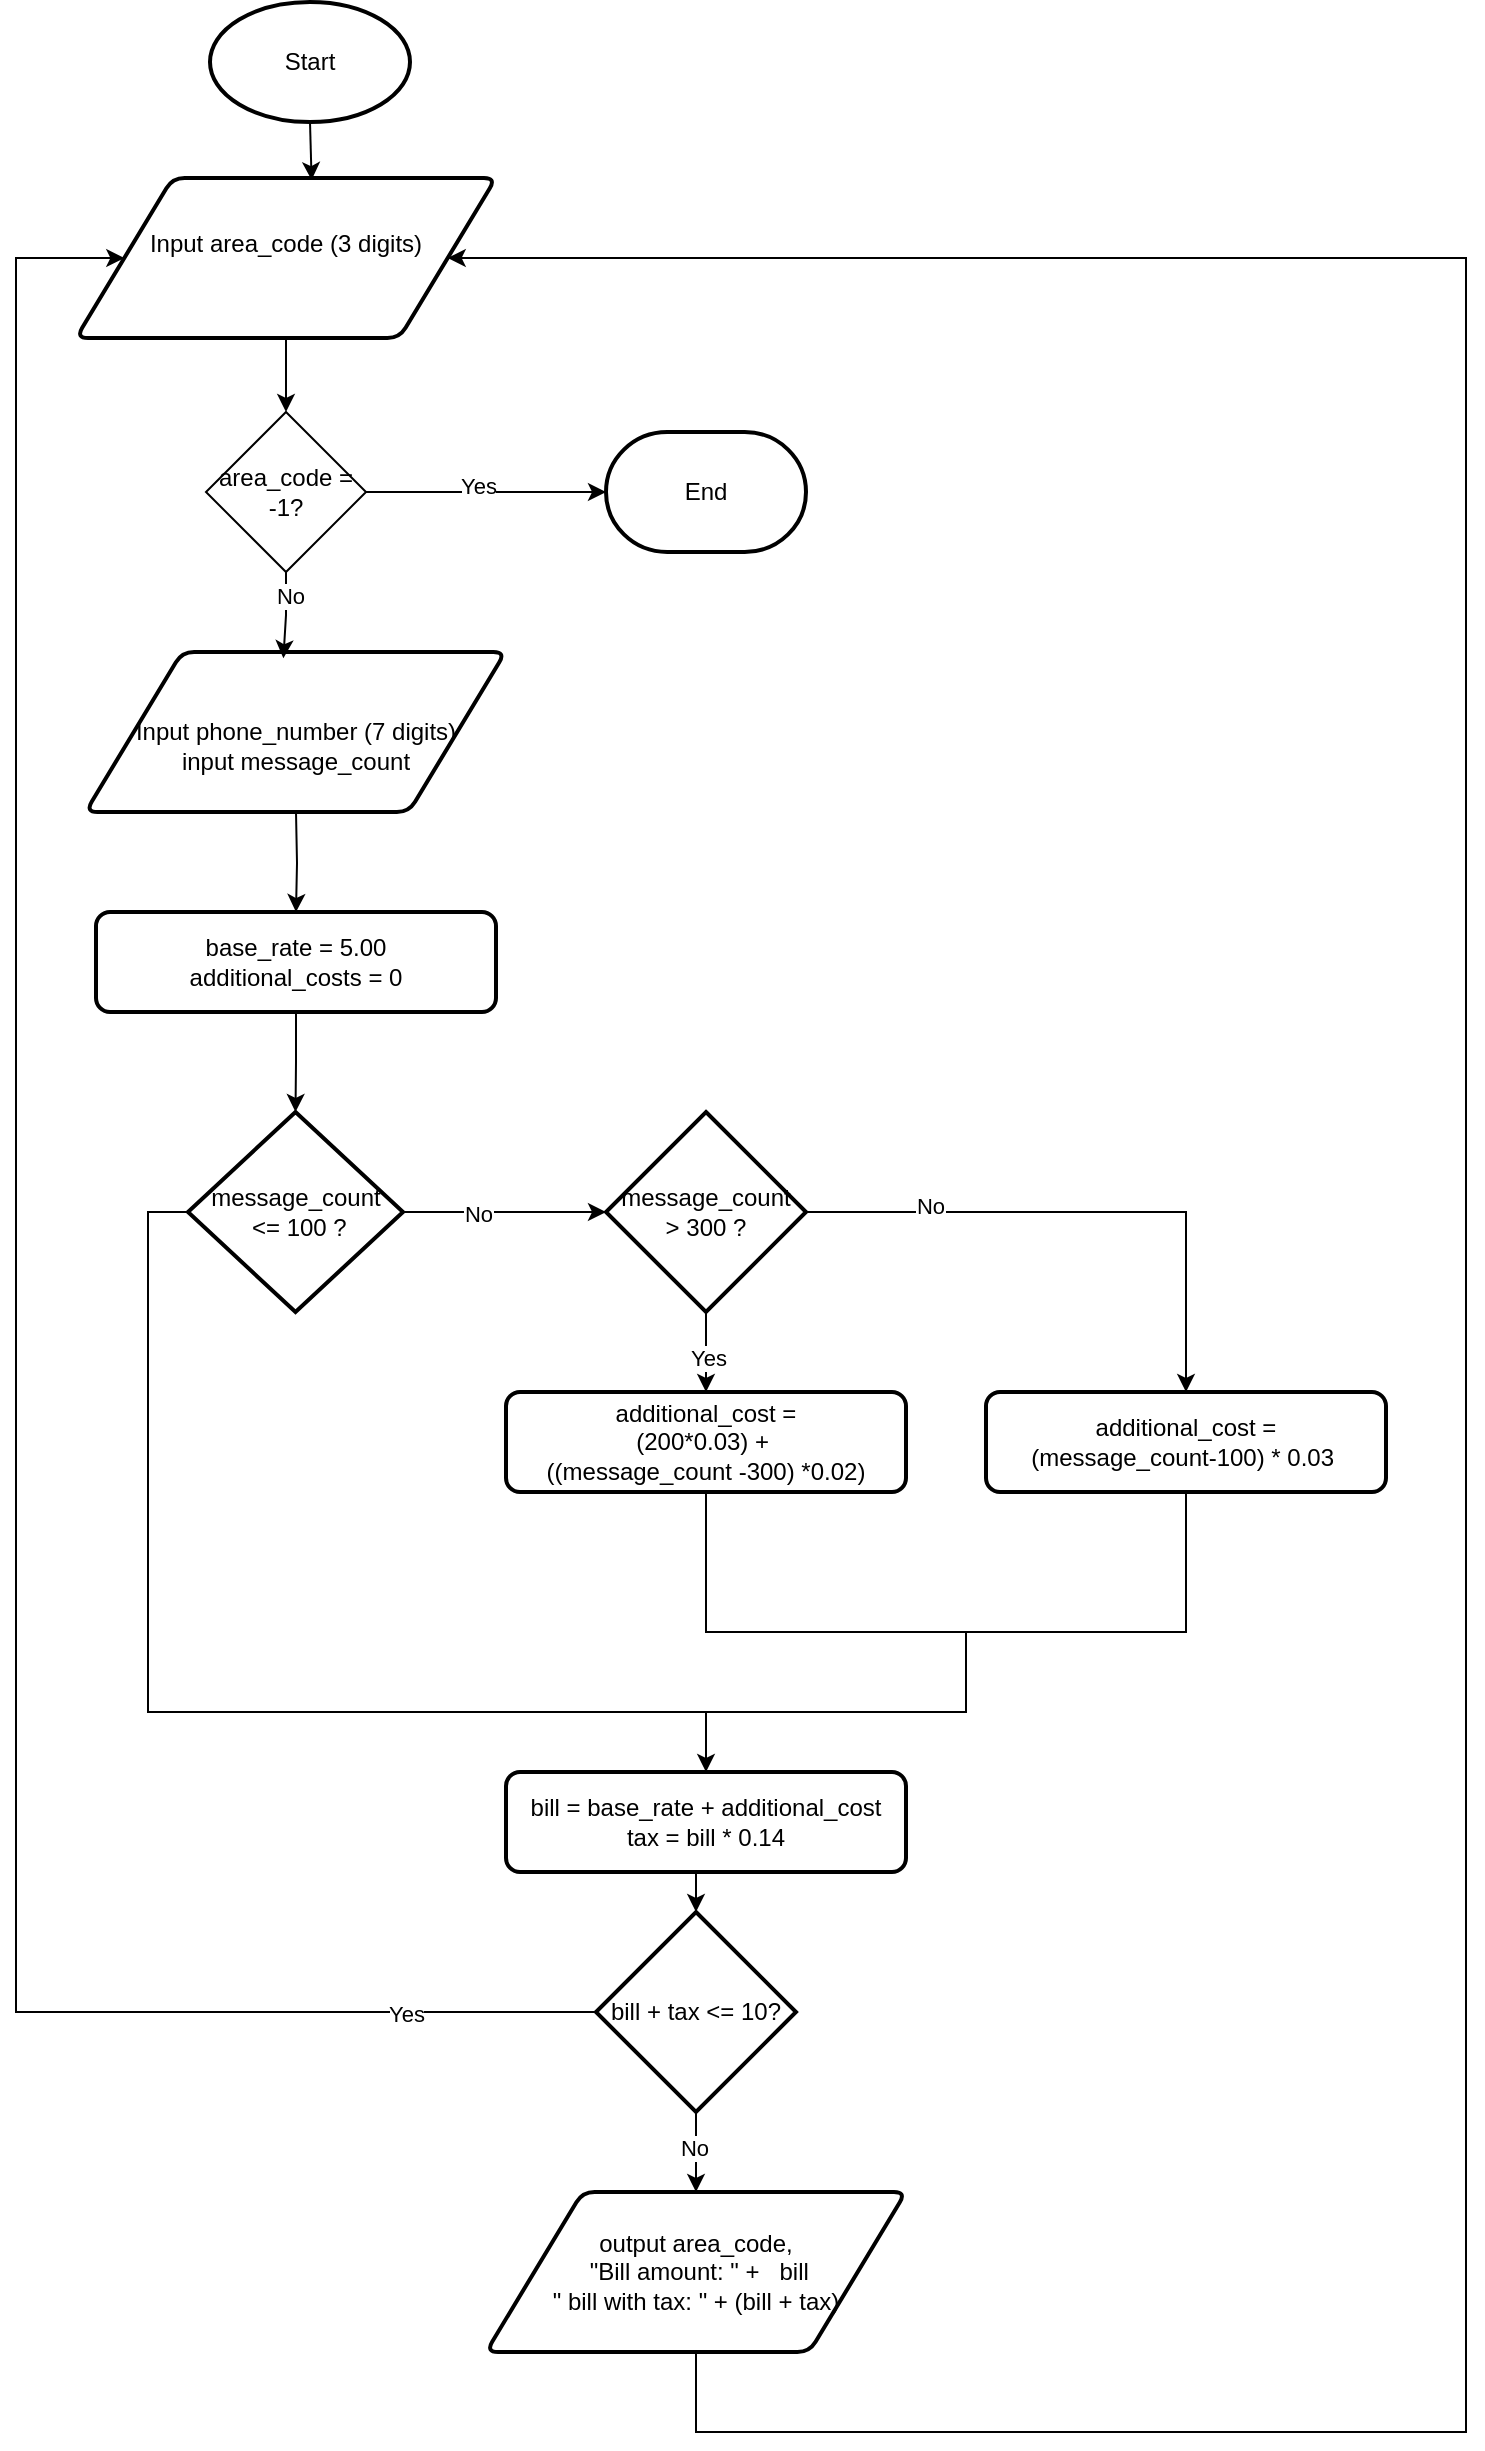 <mxfile version="26.2.15">
  <diagram name="Page-1" id="yTx_vx-be0SLX69eL1uu">
    <mxGraphModel dx="989" dy="1162" grid="1" gridSize="10" guides="1" tooltips="1" connect="1" arrows="1" fold="1" page="1" pageScale="1" pageWidth="850" pageHeight="1100" math="0" shadow="0">
      <root>
        <mxCell id="0" />
        <mxCell id="1" parent="0" />
        <mxCell id="gIEq8IxEI0WB7ZZO68Vi-1" value="Start" style="strokeWidth=2;html=1;shape=mxgraph.flowchart.start_1;whiteSpace=wrap;" parent="1" vertex="1">
          <mxGeometry x="127" y="5" width="100" height="60" as="geometry" />
        </mxCell>
        <mxCell id="gIEq8IxEI0WB7ZZO68Vi-18" style="edgeStyle=orthogonalEdgeStyle;rounded=0;orthogonalLoop=1;jettySize=auto;html=1;exitX=0.5;exitY=1;exitDx=0;exitDy=0;entryX=0.5;entryY=0;entryDx=0;entryDy=0;" parent="1" target="gIEq8IxEI0WB7ZZO68Vi-3" edge="1">
          <mxGeometry relative="1" as="geometry">
            <mxPoint x="170" y="410" as="sourcePoint" />
          </mxGeometry>
        </mxCell>
        <mxCell id="gIEq8IxEI0WB7ZZO68Vi-2" value="&lt;div&gt;&lt;br&gt;&lt;/div&gt;&lt;div&gt;Input phone_number (7 digits)&lt;/div&gt;&lt;div&gt;input message_count&lt;/div&gt;" style="shape=parallelogram;html=1;strokeWidth=2;perimeter=parallelogramPerimeter;whiteSpace=wrap;rounded=1;arcSize=12;size=0.23;" parent="1" vertex="1">
          <mxGeometry x="64.75" y="330" width="210" height="80" as="geometry" />
        </mxCell>
        <mxCell id="gIEq8IxEI0WB7ZZO68Vi-3" value="base_rate = 5.00&lt;div&gt;additional_costs = 0&lt;/div&gt;" style="rounded=1;whiteSpace=wrap;html=1;absoluteArcSize=1;arcSize=14;strokeWidth=2;" parent="1" vertex="1">
          <mxGeometry x="70" y="460" width="200" height="50" as="geometry" />
        </mxCell>
        <mxCell id="gIEq8IxEI0WB7ZZO68Vi-8" value="End" style="strokeWidth=2;html=1;shape=mxgraph.flowchart.terminator;whiteSpace=wrap;" parent="1" vertex="1">
          <mxGeometry x="325" y="220" width="100" height="60" as="geometry" />
        </mxCell>
        <mxCell id="gIEq8IxEI0WB7ZZO68Vi-73" style="edgeStyle=orthogonalEdgeStyle;rounded=0;orthogonalLoop=1;jettySize=auto;html=1;exitX=0;exitY=0.5;exitDx=0;exitDy=0;exitPerimeter=0;entryX=0.5;entryY=0;entryDx=0;entryDy=0;" parent="1" source="gIEq8IxEI0WB7ZZO68Vi-20" target="gIEq8IxEI0WB7ZZO68Vi-29" edge="1">
          <mxGeometry relative="1" as="geometry">
            <Array as="points">
              <mxPoint x="96" y="610" />
              <mxPoint x="96" y="860" />
              <mxPoint x="375" y="860" />
            </Array>
          </mxGeometry>
        </mxCell>
        <mxCell id="gIEq8IxEI0WB7ZZO68Vi-20" value="message_count&lt;div&gt;&amp;nbsp;&amp;lt;=&amp;nbsp;&lt;span style=&quot;background-color: transparent; color: light-dark(rgb(0, 0, 0), rgb(255, 255, 255));&quot;&gt;100 ?&lt;/span&gt;&lt;/div&gt;" style="strokeWidth=2;html=1;shape=mxgraph.flowchart.decision;whiteSpace=wrap;" parent="1" vertex="1">
          <mxGeometry x="116" y="560" width="107.5" height="100" as="geometry" />
        </mxCell>
        <mxCell id="gIEq8IxEI0WB7ZZO68Vi-79" style="edgeStyle=orthogonalEdgeStyle;rounded=0;orthogonalLoop=1;jettySize=auto;html=1;exitX=0.5;exitY=1;exitDx=0;exitDy=0;entryX=1;entryY=0.5;entryDx=0;entryDy=0;" parent="1" source="gIEq8IxEI0WB7ZZO68Vi-26" target="gIEq8IxEI0WB7ZZO68Vi-77" edge="1">
          <mxGeometry relative="1" as="geometry">
            <mxPoint x="340" y="130" as="targetPoint" />
            <Array as="points">
              <mxPoint x="370" y="1220" />
              <mxPoint x="755" y="1220" />
              <mxPoint x="755" y="133" />
            </Array>
          </mxGeometry>
        </mxCell>
        <mxCell id="gIEq8IxEI0WB7ZZO68Vi-26" value="output area_code,&lt;div&gt;&amp;nbsp;&quot;Bill amount: &quot; +&amp;nbsp;&lt;span style=&quot;background-color: transparent; color: light-dark(rgb(0, 0, 0), rgb(255, 255, 255));&quot;&gt;&amp;nbsp; bill&lt;/span&gt;&lt;div&gt;&lt;div&gt;&quot; bill with tax: &quot; + (bill + tax)&lt;/div&gt;&lt;/div&gt;&lt;/div&gt;" style="shape=parallelogram;html=1;strokeWidth=2;perimeter=parallelogramPerimeter;whiteSpace=wrap;rounded=1;arcSize=12;size=0.23;" parent="1" vertex="1">
          <mxGeometry x="265" y="1100" width="210" height="80" as="geometry" />
        </mxCell>
        <mxCell id="gIEq8IxEI0WB7ZZO68Vi-29" value="bill = base_rate + additional_cost&lt;div&gt;tax = bill * 0.14&lt;/div&gt;" style="rounded=1;whiteSpace=wrap;html=1;absoluteArcSize=1;arcSize=14;strokeWidth=2;" parent="1" vertex="1">
          <mxGeometry x="275" y="890" width="200" height="50" as="geometry" />
        </mxCell>
        <mxCell id="gIEq8IxEI0WB7ZZO68Vi-31" style="edgeStyle=orthogonalEdgeStyle;rounded=0;orthogonalLoop=1;jettySize=auto;html=1;exitX=0.5;exitY=1;exitDx=0;exitDy=0;entryX=0.5;entryY=0;entryDx=0;entryDy=0;entryPerimeter=0;" parent="1" source="gIEq8IxEI0WB7ZZO68Vi-3" target="gIEq8IxEI0WB7ZZO68Vi-20" edge="1">
          <mxGeometry relative="1" as="geometry" />
        </mxCell>
        <mxCell id="gIEq8IxEI0WB7ZZO68Vi-37" style="edgeStyle=orthogonalEdgeStyle;rounded=0;orthogonalLoop=1;jettySize=auto;html=1;exitX=0.5;exitY=1;exitDx=0;exitDy=0;exitPerimeter=0;entryX=0.5;entryY=0;entryDx=0;entryDy=0;" parent="1" source="gIEq8IxEI0WB7ZZO68Vi-33" target="gIEq8IxEI0WB7ZZO68Vi-36" edge="1">
          <mxGeometry relative="1" as="geometry" />
        </mxCell>
        <mxCell id="gIEq8IxEI0WB7ZZO68Vi-50" value="Yes" style="edgeLabel;html=1;align=center;verticalAlign=middle;resizable=0;points=[];" parent="gIEq8IxEI0WB7ZZO68Vi-37" vertex="1" connectable="0">
          <mxGeometry x="0.134" y="1" relative="1" as="geometry">
            <mxPoint as="offset" />
          </mxGeometry>
        </mxCell>
        <mxCell id="gIEq8IxEI0WB7ZZO68Vi-39" style="edgeStyle=orthogonalEdgeStyle;rounded=0;orthogonalLoop=1;jettySize=auto;html=1;exitX=1;exitY=0.5;exitDx=0;exitDy=0;exitPerimeter=0;" parent="1" source="gIEq8IxEI0WB7ZZO68Vi-33" target="gIEq8IxEI0WB7ZZO68Vi-38" edge="1">
          <mxGeometry relative="1" as="geometry" />
        </mxCell>
        <mxCell id="gIEq8IxEI0WB7ZZO68Vi-49" value="No" style="edgeLabel;html=1;align=center;verticalAlign=middle;resizable=0;points=[];" parent="gIEq8IxEI0WB7ZZO68Vi-39" vertex="1" connectable="0">
          <mxGeometry x="-0.562" y="3" relative="1" as="geometry">
            <mxPoint as="offset" />
          </mxGeometry>
        </mxCell>
        <mxCell id="gIEq8IxEI0WB7ZZO68Vi-33" value="message_count&lt;div&gt;&amp;gt; 300 ?&lt;/div&gt;" style="strokeWidth=2;html=1;shape=mxgraph.flowchart.decision;whiteSpace=wrap;" parent="1" vertex="1">
          <mxGeometry x="325" y="560" width="100" height="100" as="geometry" />
        </mxCell>
        <mxCell id="gIEq8IxEI0WB7ZZO68Vi-35" style="edgeStyle=orthogonalEdgeStyle;rounded=0;orthogonalLoop=1;jettySize=auto;html=1;exitX=1;exitY=0.5;exitDx=0;exitDy=0;exitPerimeter=0;entryX=0;entryY=0.5;entryDx=0;entryDy=0;entryPerimeter=0;" parent="1" source="gIEq8IxEI0WB7ZZO68Vi-20" target="gIEq8IxEI0WB7ZZO68Vi-33" edge="1">
          <mxGeometry relative="1" as="geometry">
            <Array as="points">
              <mxPoint x="295" y="610" />
              <mxPoint x="295" y="610" />
            </Array>
          </mxGeometry>
        </mxCell>
        <mxCell id="gIEq8IxEI0WB7ZZO68Vi-48" value="No" style="edgeLabel;html=1;align=center;verticalAlign=middle;resizable=0;points=[];" parent="gIEq8IxEI0WB7ZZO68Vi-35" vertex="1" connectable="0">
          <mxGeometry x="-0.271" y="-1" relative="1" as="geometry">
            <mxPoint as="offset" />
          </mxGeometry>
        </mxCell>
        <mxCell id="gIEq8IxEI0WB7ZZO68Vi-36" value="additional_cost =&lt;div&gt;(200*0.03) +&amp;nbsp;&lt;/div&gt;&lt;div&gt;((message_count -300) *0.02)&lt;/div&gt;" style="rounded=1;whiteSpace=wrap;html=1;absoluteArcSize=1;arcSize=14;strokeWidth=2;" parent="1" vertex="1">
          <mxGeometry x="275" y="700" width="200" height="50" as="geometry" />
        </mxCell>
        <mxCell id="gIEq8IxEI0WB7ZZO68Vi-38" value="additional_cost =&lt;div&gt;(message_count-100) * 0.03&amp;nbsp;&lt;/div&gt;" style="rounded=1;whiteSpace=wrap;html=1;absoluteArcSize=1;arcSize=14;strokeWidth=2;" parent="1" vertex="1">
          <mxGeometry x="515" y="700" width="200" height="50" as="geometry" />
        </mxCell>
        <mxCell id="gIEq8IxEI0WB7ZZO68Vi-74" value="" style="endArrow=none;html=1;rounded=0;exitX=0.5;exitY=1;exitDx=0;exitDy=0;entryX=0.5;entryY=1;entryDx=0;entryDy=0;" parent="1" source="gIEq8IxEI0WB7ZZO68Vi-36" target="gIEq8IxEI0WB7ZZO68Vi-38" edge="1">
          <mxGeometry width="50" height="50" relative="1" as="geometry">
            <mxPoint x="365" y="820" as="sourcePoint" />
            <mxPoint x="415" y="770" as="targetPoint" />
            <Array as="points">
              <mxPoint x="375" y="820" />
              <mxPoint x="615" y="820" />
            </Array>
          </mxGeometry>
        </mxCell>
        <mxCell id="gIEq8IxEI0WB7ZZO68Vi-75" value="" style="endArrow=none;html=1;rounded=0;" parent="1" edge="1">
          <mxGeometry width="50" height="50" relative="1" as="geometry">
            <mxPoint x="375" y="860" as="sourcePoint" />
            <mxPoint x="505" y="820" as="targetPoint" />
            <Array as="points">
              <mxPoint x="505" y="860" />
            </Array>
          </mxGeometry>
        </mxCell>
        <mxCell id="gIEq8IxEI0WB7ZZO68Vi-76" value="area_code =&lt;div&gt;-1?&lt;/div&gt;" style="rhombus;whiteSpace=wrap;html=1;" parent="1" vertex="1">
          <mxGeometry x="125" y="210" width="80" height="80" as="geometry" />
        </mxCell>
        <mxCell id="gIEq8IxEI0WB7ZZO68Vi-83" style="edgeStyle=orthogonalEdgeStyle;rounded=0;orthogonalLoop=1;jettySize=auto;html=1;exitX=0.5;exitY=1;exitDx=0;exitDy=0;entryX=0.5;entryY=0;entryDx=0;entryDy=0;" parent="1" source="gIEq8IxEI0WB7ZZO68Vi-77" target="gIEq8IxEI0WB7ZZO68Vi-76" edge="1">
          <mxGeometry relative="1" as="geometry" />
        </mxCell>
        <mxCell id="gIEq8IxEI0WB7ZZO68Vi-77" value="Input area_code (3 digits)&lt;div&gt;&lt;br&gt;&lt;/div&gt;" style="shape=parallelogram;html=1;strokeWidth=2;perimeter=parallelogramPerimeter;whiteSpace=wrap;rounded=1;arcSize=12;size=0.23;" parent="1" vertex="1">
          <mxGeometry x="60" y="93" width="210" height="80" as="geometry" />
        </mxCell>
        <mxCell id="gIEq8IxEI0WB7ZZO68Vi-81" style="edgeStyle=orthogonalEdgeStyle;rounded=0;orthogonalLoop=1;jettySize=auto;html=1;exitX=1;exitY=0.5;exitDx=0;exitDy=0;entryX=0;entryY=0.5;entryDx=0;entryDy=0;entryPerimeter=0;" parent="1" source="gIEq8IxEI0WB7ZZO68Vi-76" target="gIEq8IxEI0WB7ZZO68Vi-8" edge="1">
          <mxGeometry relative="1" as="geometry" />
        </mxCell>
        <mxCell id="gIEq8IxEI0WB7ZZO68Vi-84" value="Yes" style="edgeLabel;html=1;align=center;verticalAlign=middle;resizable=0;points=[];" parent="gIEq8IxEI0WB7ZZO68Vi-81" vertex="1" connectable="0">
          <mxGeometry x="-0.079" y="3" relative="1" as="geometry">
            <mxPoint as="offset" />
          </mxGeometry>
        </mxCell>
        <mxCell id="gIEq8IxEI0WB7ZZO68Vi-82" style="edgeStyle=orthogonalEdgeStyle;rounded=0;orthogonalLoop=1;jettySize=auto;html=1;exitX=0.5;exitY=1;exitDx=0;exitDy=0;entryX=0.47;entryY=0.039;entryDx=0;entryDy=0;entryPerimeter=0;" parent="1" source="gIEq8IxEI0WB7ZZO68Vi-76" edge="1">
          <mxGeometry relative="1" as="geometry">
            <mxPoint x="163.7" y="333.12" as="targetPoint" />
          </mxGeometry>
        </mxCell>
        <mxCell id="gIEq8IxEI0WB7ZZO68Vi-85" value="No" style="edgeLabel;html=1;align=center;verticalAlign=middle;resizable=0;points=[];" parent="gIEq8IxEI0WB7ZZO68Vi-82" vertex="1" connectable="0">
          <mxGeometry x="-0.479" y="2" relative="1" as="geometry">
            <mxPoint as="offset" />
          </mxGeometry>
        </mxCell>
        <mxCell id="gIEq8IxEI0WB7ZZO68Vi-86" style="edgeStyle=orthogonalEdgeStyle;rounded=0;orthogonalLoop=1;jettySize=auto;html=1;exitX=0.5;exitY=1;exitDx=0;exitDy=0;exitPerimeter=0;entryX=0.561;entryY=0.013;entryDx=0;entryDy=0;entryPerimeter=0;" parent="1" source="gIEq8IxEI0WB7ZZO68Vi-1" target="gIEq8IxEI0WB7ZZO68Vi-77" edge="1">
          <mxGeometry relative="1" as="geometry" />
        </mxCell>
        <mxCell id="s1EJyyURLa2BVaCOjo1X-5" style="edgeStyle=orthogonalEdgeStyle;rounded=0;orthogonalLoop=1;jettySize=auto;html=1;exitX=0;exitY=0.5;exitDx=0;exitDy=0;exitPerimeter=0;entryX=0;entryY=0.5;entryDx=0;entryDy=0;" edge="1" parent="1" source="s1EJyyURLa2BVaCOjo1X-4" target="gIEq8IxEI0WB7ZZO68Vi-77">
          <mxGeometry relative="1" as="geometry">
            <Array as="points">
              <mxPoint x="30" y="1010" />
              <mxPoint x="30" y="133" />
            </Array>
          </mxGeometry>
        </mxCell>
        <mxCell id="s1EJyyURLa2BVaCOjo1X-6" value="Yes" style="edgeLabel;html=1;align=center;verticalAlign=middle;resizable=0;points=[];" vertex="1" connectable="0" parent="s1EJyyURLa2BVaCOjo1X-5">
          <mxGeometry x="-0.843" y="1" relative="1" as="geometry">
            <mxPoint x="1" as="offset" />
          </mxGeometry>
        </mxCell>
        <mxCell id="s1EJyyURLa2BVaCOjo1X-7" style="edgeStyle=orthogonalEdgeStyle;rounded=0;orthogonalLoop=1;jettySize=auto;html=1;exitX=0.5;exitY=1;exitDx=0;exitDy=0;exitPerimeter=0;entryX=0.5;entryY=0;entryDx=0;entryDy=0;" edge="1" parent="1" source="s1EJyyURLa2BVaCOjo1X-4" target="gIEq8IxEI0WB7ZZO68Vi-26">
          <mxGeometry relative="1" as="geometry" />
        </mxCell>
        <mxCell id="s1EJyyURLa2BVaCOjo1X-8" value="No" style="edgeLabel;html=1;align=center;verticalAlign=middle;resizable=0;points=[];" vertex="1" connectable="0" parent="s1EJyyURLa2BVaCOjo1X-7">
          <mxGeometry x="-0.134" y="-1" relative="1" as="geometry">
            <mxPoint as="offset" />
          </mxGeometry>
        </mxCell>
        <mxCell id="s1EJyyURLa2BVaCOjo1X-4" value="bill + tax &amp;lt;= 10?" style="strokeWidth=2;html=1;shape=mxgraph.flowchart.decision;whiteSpace=wrap;" vertex="1" parent="1">
          <mxGeometry x="320" y="960" width="100" height="100" as="geometry" />
        </mxCell>
        <mxCell id="s1EJyyURLa2BVaCOjo1X-9" style="edgeStyle=orthogonalEdgeStyle;rounded=0;orthogonalLoop=1;jettySize=auto;html=1;exitX=0.5;exitY=1;exitDx=0;exitDy=0;entryX=0.5;entryY=0;entryDx=0;entryDy=0;entryPerimeter=0;" edge="1" parent="1" source="gIEq8IxEI0WB7ZZO68Vi-29" target="s1EJyyURLa2BVaCOjo1X-4">
          <mxGeometry relative="1" as="geometry" />
        </mxCell>
      </root>
    </mxGraphModel>
  </diagram>
</mxfile>
